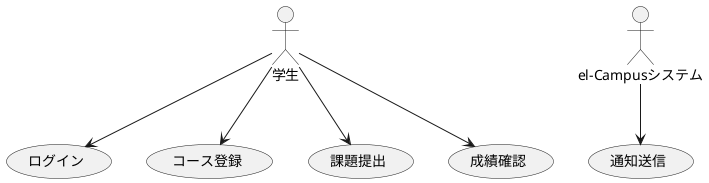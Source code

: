 @startuml
actor 学生
actor "el-Campusシステム" as System

学生 --> (ログイン)
学生 --> (コース登録)
学生 --> (課題提出)
学生 --> (成績確認)

System --> (通知送信)

@enduml
